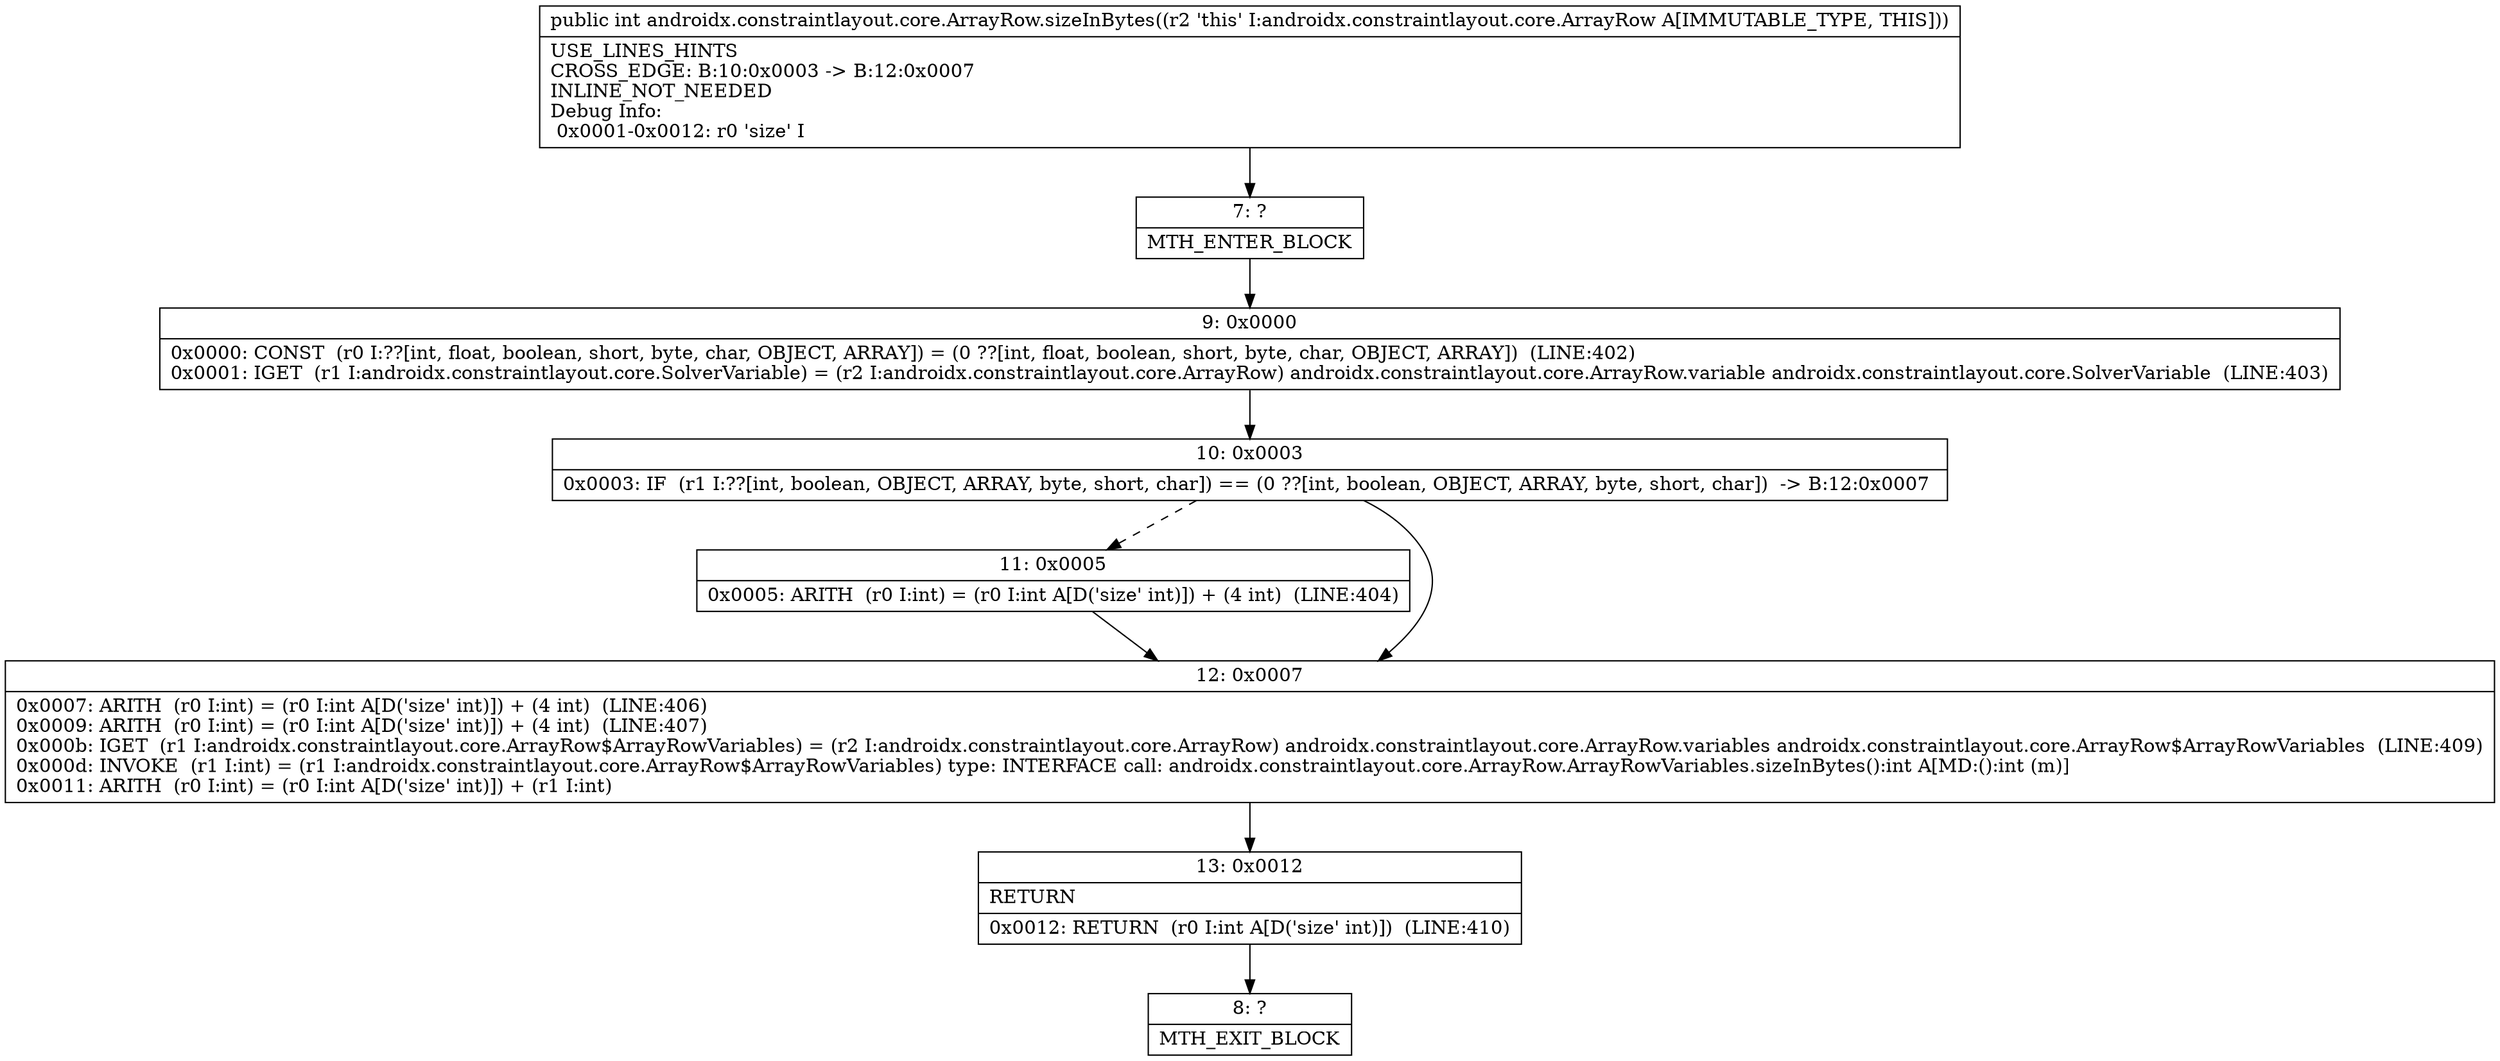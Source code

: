 digraph "CFG forandroidx.constraintlayout.core.ArrayRow.sizeInBytes()I" {
Node_7 [shape=record,label="{7\:\ ?|MTH_ENTER_BLOCK\l}"];
Node_9 [shape=record,label="{9\:\ 0x0000|0x0000: CONST  (r0 I:??[int, float, boolean, short, byte, char, OBJECT, ARRAY]) = (0 ??[int, float, boolean, short, byte, char, OBJECT, ARRAY])  (LINE:402)\l0x0001: IGET  (r1 I:androidx.constraintlayout.core.SolverVariable) = (r2 I:androidx.constraintlayout.core.ArrayRow) androidx.constraintlayout.core.ArrayRow.variable androidx.constraintlayout.core.SolverVariable  (LINE:403)\l}"];
Node_10 [shape=record,label="{10\:\ 0x0003|0x0003: IF  (r1 I:??[int, boolean, OBJECT, ARRAY, byte, short, char]) == (0 ??[int, boolean, OBJECT, ARRAY, byte, short, char])  \-\> B:12:0x0007 \l}"];
Node_11 [shape=record,label="{11\:\ 0x0005|0x0005: ARITH  (r0 I:int) = (r0 I:int A[D('size' int)]) + (4 int)  (LINE:404)\l}"];
Node_12 [shape=record,label="{12\:\ 0x0007|0x0007: ARITH  (r0 I:int) = (r0 I:int A[D('size' int)]) + (4 int)  (LINE:406)\l0x0009: ARITH  (r0 I:int) = (r0 I:int A[D('size' int)]) + (4 int)  (LINE:407)\l0x000b: IGET  (r1 I:androidx.constraintlayout.core.ArrayRow$ArrayRowVariables) = (r2 I:androidx.constraintlayout.core.ArrayRow) androidx.constraintlayout.core.ArrayRow.variables androidx.constraintlayout.core.ArrayRow$ArrayRowVariables  (LINE:409)\l0x000d: INVOKE  (r1 I:int) = (r1 I:androidx.constraintlayout.core.ArrayRow$ArrayRowVariables) type: INTERFACE call: androidx.constraintlayout.core.ArrayRow.ArrayRowVariables.sizeInBytes():int A[MD:():int (m)]\l0x0011: ARITH  (r0 I:int) = (r0 I:int A[D('size' int)]) + (r1 I:int) \l}"];
Node_13 [shape=record,label="{13\:\ 0x0012|RETURN\l|0x0012: RETURN  (r0 I:int A[D('size' int)])  (LINE:410)\l}"];
Node_8 [shape=record,label="{8\:\ ?|MTH_EXIT_BLOCK\l}"];
MethodNode[shape=record,label="{public int androidx.constraintlayout.core.ArrayRow.sizeInBytes((r2 'this' I:androidx.constraintlayout.core.ArrayRow A[IMMUTABLE_TYPE, THIS]))  | USE_LINES_HINTS\lCROSS_EDGE: B:10:0x0003 \-\> B:12:0x0007\lINLINE_NOT_NEEDED\lDebug Info:\l  0x0001\-0x0012: r0 'size' I\l}"];
MethodNode -> Node_7;Node_7 -> Node_9;
Node_9 -> Node_10;
Node_10 -> Node_11[style=dashed];
Node_10 -> Node_12;
Node_11 -> Node_12;
Node_12 -> Node_13;
Node_13 -> Node_8;
}

